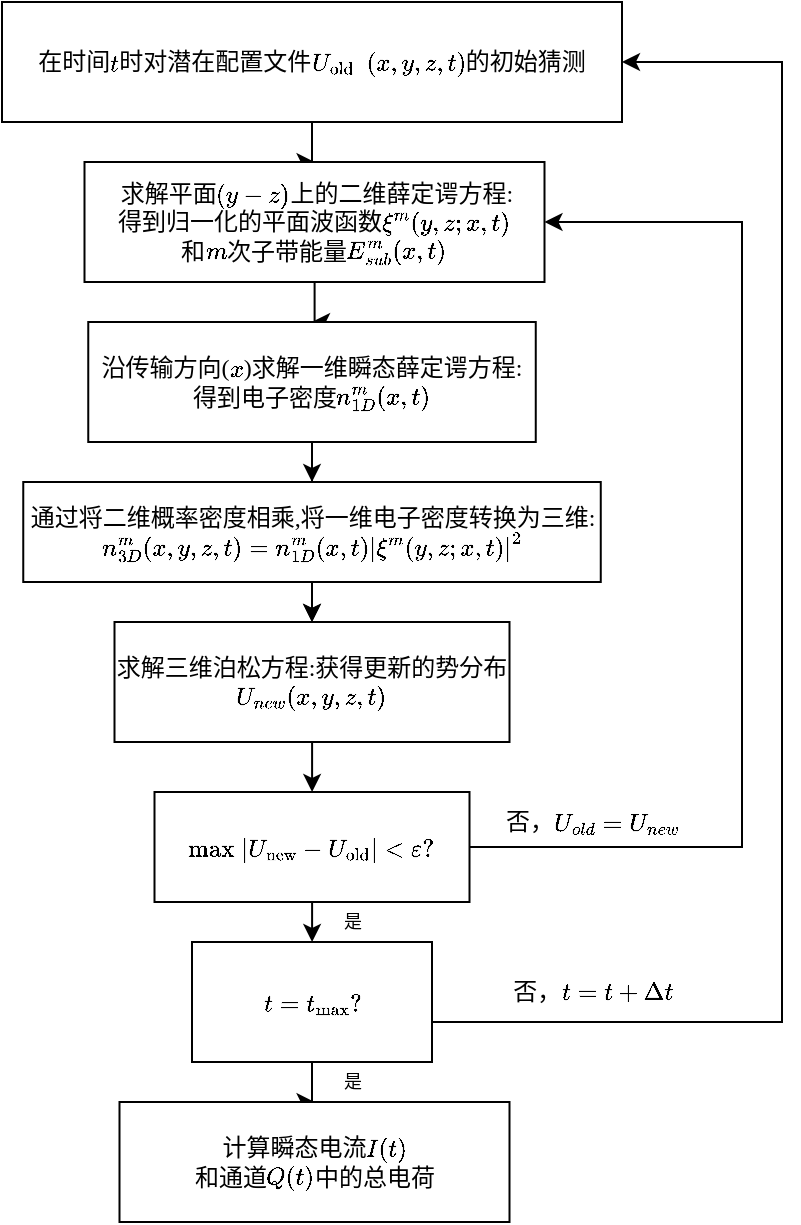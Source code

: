<mxfile version="24.0.7" type="github">
  <diagram name="Page-1" id="74e2e168-ea6b-b213-b513-2b3c1d86103e">
    <mxGraphModel dx="1740" dy="845" grid="1" gridSize="10" guides="1" tooltips="1" connect="1" arrows="1" fold="1" page="1" pageScale="1" pageWidth="1100" pageHeight="850" background="none" math="1" shadow="0">
      <root>
        <mxCell id="0" />
        <mxCell id="1" parent="0" />
        <mxCell id="PKCxChARmm6Pcake6MCQ-4" value="" style="edgeStyle=orthogonalEdgeStyle;rounded=0;orthogonalLoop=1;jettySize=auto;html=1;" edge="1" parent="1" source="PKCxChARmm6Pcake6MCQ-1" target="PKCxChARmm6Pcake6MCQ-3">
          <mxGeometry relative="1" as="geometry" />
        </mxCell>
        <mxCell id="PKCxChARmm6Pcake6MCQ-1" value="在时间`t`时对潜在配置文件`U_(&quot;old &quot;)(x,y,z,t)`的初始猜测" style="rounded=0;whiteSpace=wrap;html=1;fontFamily=STSongti-SC-Regular;" vertex="1" parent="1">
          <mxGeometry x="230" y="40" width="310" height="60" as="geometry" />
        </mxCell>
        <mxCell id="PKCxChARmm6Pcake6MCQ-6" value="" style="edgeStyle=orthogonalEdgeStyle;rounded=0;orthogonalLoop=1;jettySize=auto;html=1;" edge="1" parent="1" source="PKCxChARmm6Pcake6MCQ-3" target="PKCxChARmm6Pcake6MCQ-5">
          <mxGeometry relative="1" as="geometry" />
        </mxCell>
        <mxCell id="PKCxChARmm6Pcake6MCQ-3" value="&amp;nbsp;求解平面`(y-z)`上的二维薛定谔方程:&lt;div&gt;得到归一化的平面波函数`xi^(m)(y,z;x,t)`&lt;/div&gt;&lt;div&gt;和`m`次子带能量`E_(\s\u\b)^(m)(x,t)`&lt;/div&gt;" style="whiteSpace=wrap;html=1;rounded=0;fontFamily=STSongti-SC-Regular;" vertex="1" parent="1">
          <mxGeometry x="271.25" y="120" width="230" height="60" as="geometry" />
        </mxCell>
        <mxCell id="PKCxChARmm6Pcake6MCQ-8" value="" style="edgeStyle=orthogonalEdgeStyle;rounded=0;orthogonalLoop=1;jettySize=auto;html=1;" edge="1" parent="1" source="PKCxChARmm6Pcake6MCQ-5" target="PKCxChARmm6Pcake6MCQ-7">
          <mxGeometry relative="1" as="geometry" />
        </mxCell>
        <mxCell id="PKCxChARmm6Pcake6MCQ-5" value="沿传输方向(`x`)求解一维瞬态薛定谔方程:&lt;div&gt;得到电子密度`n_(1D)^(m)(x,t)`&lt;/div&gt;" style="whiteSpace=wrap;html=1;fontFamily=STSongti-SC-Regular;rounded=0;" vertex="1" parent="1">
          <mxGeometry x="273.13" y="200" width="223.75" height="60" as="geometry" />
        </mxCell>
        <mxCell id="PKCxChARmm6Pcake6MCQ-10" value="" style="edgeStyle=orthogonalEdgeStyle;rounded=0;orthogonalLoop=1;jettySize=auto;html=1;" edge="1" parent="1" source="PKCxChARmm6Pcake6MCQ-7" target="PKCxChARmm6Pcake6MCQ-9">
          <mxGeometry relative="1" as="geometry" />
        </mxCell>
        <mxCell id="PKCxChARmm6Pcake6MCQ-25" value="" style="edgeStyle=orthogonalEdgeStyle;rounded=0;orthogonalLoop=1;jettySize=auto;html=1;" edge="1" parent="1" source="PKCxChARmm6Pcake6MCQ-7" target="PKCxChARmm6Pcake6MCQ-9">
          <mxGeometry relative="1" as="geometry" />
        </mxCell>
        <mxCell id="PKCxChARmm6Pcake6MCQ-7" value="通过将二维概率密度相乘,将一维电子密度转换为三维:`n_(3D)^(m)(x,y,z,t)=n_(1D)^(m)(x,t)|xi ^(m)(y,z;x,t)|^(2)`" style="whiteSpace=wrap;html=1;fontFamily=STSongti-SC-Regular;rounded=0;" vertex="1" parent="1">
          <mxGeometry x="240.63" y="280" width="288.75" height="50" as="geometry" />
        </mxCell>
        <mxCell id="PKCxChARmm6Pcake6MCQ-12" value="" style="edgeStyle=orthogonalEdgeStyle;rounded=0;orthogonalLoop=1;jettySize=auto;html=1;" edge="1" parent="1" source="PKCxChARmm6Pcake6MCQ-9" target="PKCxChARmm6Pcake6MCQ-11">
          <mxGeometry relative="1" as="geometry" />
        </mxCell>
        <mxCell id="PKCxChARmm6Pcake6MCQ-9" value="求解三维泊松方程:获得更新的势分布 `U_(\n\e\w) (x,y,z,t)`" style="whiteSpace=wrap;html=1;fontFamily=STSongti-SC-Regular;rounded=0;" vertex="1" parent="1">
          <mxGeometry x="286.25" y="350" width="197.5" height="60" as="geometry" />
        </mxCell>
        <mxCell id="PKCxChARmm6Pcake6MCQ-14" value="" style="edgeStyle=orthogonalEdgeStyle;rounded=0;orthogonalLoop=1;jettySize=auto;html=1;" edge="1" parent="1" source="PKCxChARmm6Pcake6MCQ-11" target="PKCxChARmm6Pcake6MCQ-13">
          <mxGeometry relative="1" as="geometry" />
        </mxCell>
        <mxCell id="PKCxChARmm6Pcake6MCQ-24" style="edgeStyle=orthogonalEdgeStyle;rounded=0;orthogonalLoop=1;jettySize=auto;html=1;exitX=1;exitY=0.5;exitDx=0;exitDy=0;entryX=1;entryY=0.5;entryDx=0;entryDy=0;" edge="1" parent="1" source="PKCxChARmm6Pcake6MCQ-11" target="PKCxChARmm6Pcake6MCQ-3">
          <mxGeometry relative="1" as="geometry">
            <mxPoint x="670" y="790" as="sourcePoint" />
            <mxPoint x="738.75" y="122.5" as="targetPoint" />
            <Array as="points">
              <mxPoint x="600" y="463" />
              <mxPoint x="600" y="150" />
            </Array>
          </mxGeometry>
        </mxCell>
        <mxCell id="PKCxChARmm6Pcake6MCQ-11" value="`max|U_(&quot;new&quot;)-U_(&quot;old&quot;)| &amp;lt; epsi?`" style="whiteSpace=wrap;html=1;fontFamily=Times New Roman;rounded=0;" vertex="1" parent="1">
          <mxGeometry x="306.25" y="435" width="157.5" height="55" as="geometry" />
        </mxCell>
        <mxCell id="PKCxChARmm6Pcake6MCQ-18" value="" style="edgeStyle=orthogonalEdgeStyle;rounded=0;orthogonalLoop=1;jettySize=auto;html=1;" edge="1" parent="1" source="PKCxChARmm6Pcake6MCQ-13" target="PKCxChARmm6Pcake6MCQ-17">
          <mxGeometry relative="1" as="geometry" />
        </mxCell>
        <mxCell id="PKCxChARmm6Pcake6MCQ-21" style="edgeStyle=orthogonalEdgeStyle;rounded=0;orthogonalLoop=1;jettySize=auto;html=1;exitX=1;exitY=0.5;exitDx=0;exitDy=0;entryX=1;entryY=0.5;entryDx=0;entryDy=0;" edge="1" parent="1" source="PKCxChARmm6Pcake6MCQ-13" target="PKCxChARmm6Pcake6MCQ-1">
          <mxGeometry relative="1" as="geometry">
            <Array as="points">
              <mxPoint x="445" y="550" />
              <mxPoint x="620" y="550" />
              <mxPoint x="620" y="70" />
            </Array>
          </mxGeometry>
        </mxCell>
        <mxCell id="PKCxChARmm6Pcake6MCQ-13" value="`t = t_(max)?`" style="whiteSpace=wrap;html=1;fontFamily=Times New Roman;rounded=0;" vertex="1" parent="1">
          <mxGeometry x="325" y="510" width="120" height="60" as="geometry" />
        </mxCell>
        <mxCell id="PKCxChARmm6Pcake6MCQ-16" value="是" style="text;html=1;align=center;verticalAlign=middle;resizable=0;points=[];autosize=1;strokeColor=none;fillColor=none;fontFamily=STSongti-SC-Regular;fontSize=9;" vertex="1" parent="1">
          <mxGeometry x="390" y="490" width="30" height="20" as="geometry" />
        </mxCell>
        <mxCell id="PKCxChARmm6Pcake6MCQ-17" value="计算瞬态电流`I(t)`&lt;div&gt;和通道`Q(t)`中的总电荷&lt;/div&gt;" style="whiteSpace=wrap;html=1;fontFamily=STSongti-SC-Regular;rounded=0;" vertex="1" parent="1">
          <mxGeometry x="288.75" y="590" width="195" height="60" as="geometry" />
        </mxCell>
        <mxCell id="PKCxChARmm6Pcake6MCQ-19" value="是" style="text;html=1;align=center;verticalAlign=middle;resizable=0;points=[];autosize=1;strokeColor=none;fillColor=none;fontFamily=STSongti-SC-Regular;fontSize=9;" vertex="1" parent="1">
          <mxGeometry x="390" y="570" width="30" height="20" as="geometry" />
        </mxCell>
        <mxCell id="PKCxChARmm6Pcake6MCQ-22" value="否，`U_(old)=U_(\n\e\w)`" style="text;html=1;align=center;verticalAlign=middle;resizable=0;points=[];autosize=1;strokeColor=none;fillColor=none;fontFamily=STSongti-SC-Regular;" vertex="1" parent="1">
          <mxGeometry x="445" y="435" width="160" height="30" as="geometry" />
        </mxCell>
        <mxCell id="PKCxChARmm6Pcake6MCQ-23" value="否，`t=t+Delta t`" style="text;html=1;align=center;verticalAlign=middle;resizable=0;points=[];autosize=1;strokeColor=none;fillColor=none;fontFamily=STSongti-SC-Regular;" vertex="1" parent="1">
          <mxGeometry x="470" y="520" width="110" height="30" as="geometry" />
        </mxCell>
      </root>
    </mxGraphModel>
  </diagram>
</mxfile>
